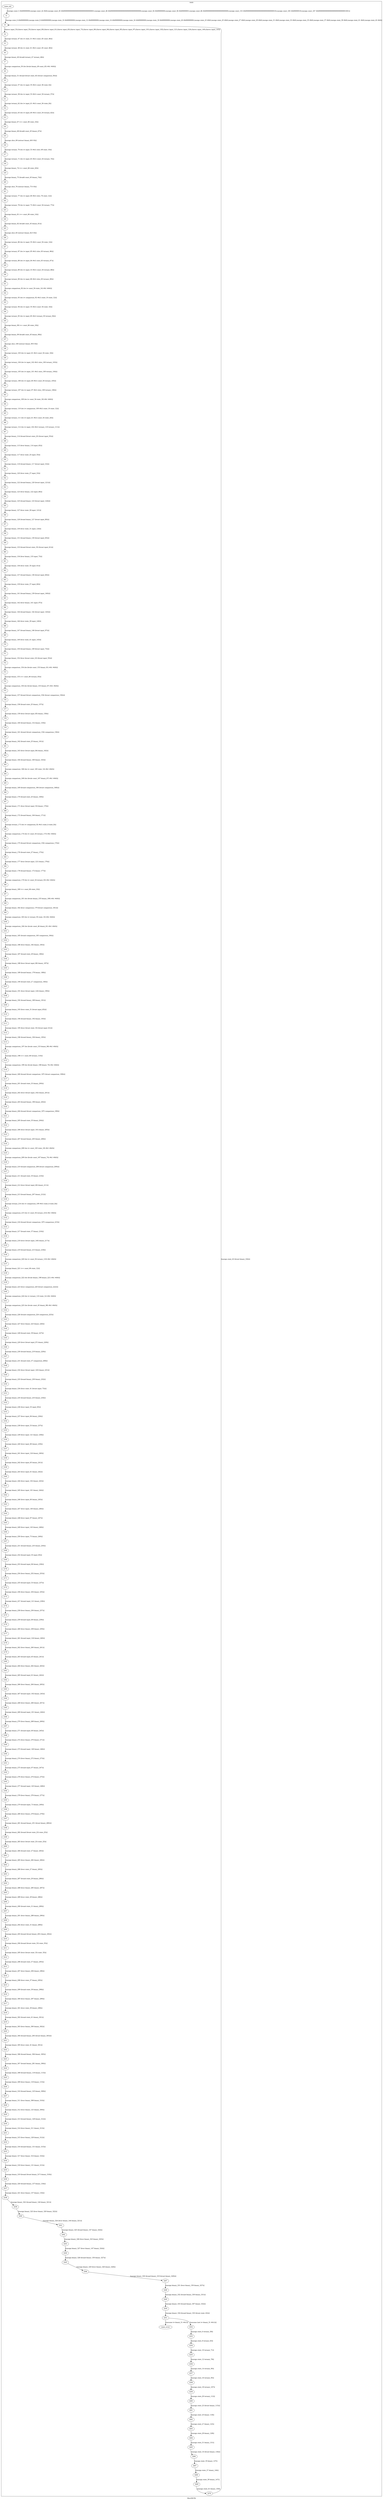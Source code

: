 digraph G {
label="Btor2XCFA";
subgraph cluster_0 {
label="main";
main_init[];
l1[];
l3[];
l4[];
l5[];
l6[];
l7[];
l8[];
l9[];
l10[];
l11[];
l12[];
l13[];
l14[];
l15[];
l16[];
l17[];
l18[];
l19[];
l20[];
l21[];
l22[];
l23[];
l24[];
l25[];
l26[];
l27[];
l28[];
l29[];
l30[];
l31[];
l32[];
l33[];
l34[];
l35[];
l36[];
l37[];
l38[];
l39[];
l40[];
l41[];
l42[];
l43[];
l44[];
l45[];
l46[];
l47[];
l48[];
l49[];
l50[];
l51[];
l52[];
l53[];
l54[];
l55[];
l56[];
l57[];
l58[];
l59[];
l60[];
l61[];
l62[];
l63[];
l64[];
l65[];
l66[];
l67[];
l68[];
l69[];
l70[];
l71[];
l72[];
l73[];
l74[];
l75[];
l76[];
l77[];
l78[];
l79[];
l80[];
l81[];
l82[];
l83[];
l84[];
l85[];
l86[];
l87[];
l88[];
l89[];
l90[];
l91[];
l92[];
l93[];
l94[];
l95[];
l96[];
l97[];
l98[];
l99[];
l100[];
l101[];
l102[];
l103[];
l104[];
l105[];
l106[];
l107[];
l108[];
l109[];
l110[];
l111[];
l112[];
l113[];
l114[];
l115[];
l116[];
l117[];
l118[];
l119[];
l120[];
l121[];
l122[];
l123[];
l124[];
l125[];
l126[];
l127[];
l128[];
l129[];
l130[];
l131[];
l132[];
l133[];
l134[];
l135[];
l136[];
l137[];
l138[];
l139[];
l140[];
l141[];
l142[];
l143[];
l144[];
l145[];
l146[];
l147[];
l148[];
l149[];
l150[];
l151[];
l152[];
l153[];
l154[];
l155[];
l156[];
l157[];
l158[];
l159[];
l160[];
l161[];
l162[];
l163[];
l164[];
l165[];
l166[];
l167[];
l168[];
l169[];
l170[];
l171[];
l172[];
l173[];
l174[];
l175[];
l176[];
l177[];
l178[];
l179[];
l180[];
l181[];
l182[];
l183[];
l184[];
l185[];
l186[];
l187[];
l188[];
l189[];
l190[];
l191[];
l192[];
l193[];
l194[];
l195[];
l196[];
l197[];
l198[];
l199[];
l200[];
l201[];
l202[];
l203[];
l204[];
l205[];
l206[];
l207[];
l208[];
l209[];
l210[];
l211[];
l212[];
l213[];
l214[];
l215[];
l216[];
l217[];
l218[];
l219[];
l220[];
l221[];
l222[];
l223[];
l224[];
l225[];
l226[];
l227[];
l228[];
l229[];
l230[];
l231[];
l232[];
l233[];
l234[];
l235[];
l236[];
l237[];
l238[];
l239[];
l240[];
l241[];
l242[];
l243[];
l244[];
l245[];
l246[];
l247[];
l248[];
l249[];
l250[];
l251[];
main_error[];
l252[];
l253[];
l254[];
l255[];
l256[];
l257[];
l258[];
l259[];
l260[];
l261[];
l262[];
l263[];
l264[];
l265[];
l266[];
l267[];
l268[];
l269[];
l270[];
main_init -> l1 [label="[(assign const_5 #b00000000),(assign const_22 #b0),(assign const_45 #b00000000000000000000000000000001),(assign const_46 #b00000000000000000000000000000000),(assign const_54 #b00000000),(assign const_56 #b00000001),(assign const_66 #b000000000000000000000000),(assign const_153 #b00000000000000000000000000000010),(assign const_165 #b00000010),(assign const_167 #b00000000000000000000000000001001)] "];
l3 -> l4 [label="[(havoc input_53),(havoc input_55),(havoc input_60),(havoc input_61),(havoc input_65),(havoc input_73),(havoc input_80),(havoc input_84),(havoc input_85),(havoc input_97),(havoc input_101),(havoc input_102),(havoc input_121),(havoc input_124),(havoc input_140),(havoc input_143)] "];
l4 -> l5 [label="[(assign ternary_47 (ite (= state_31 #b1) const_45 const_46))] "];
l5 -> l6 [label="[(assign ternary_48 (ite (= state_41 #b1) const_45 const_46))] "];
l6 -> l7 [label="[(assign binary_49 (bvadd ternary_47 ternary_48))] "];
l7 -> l8 [label="[(assign comparison_50 (ite (bvule binary_49 const_45) #b1 #b0))] "];
l8 -> l9 [label="[(assign binary_51 (bvand (bvnot state_43) (bvnot comparison_50)))] "];
l9 -> l10 [label="[(assign ternary_57 (ite (= input_55 #b1) const_56 state_6))] "];
l10 -> l11 [label="[(assign ternary_58 (ite (= input_53 #b1) const_54 ternary_57))] "];
l11 -> l12 [label="[(assign ternary_62 (ite (= input_61 #b1) const_56 state_8))] "];
l12 -> l13 [label="[(assign ternary_63 (ite (= input_60 #b1) const_54 ternary_62))] "];
l13 -> l14 [label="[(assign binary_67 (++ const_66 state_16))] "];
l14 -> l15 [label="[(assign binary_68 (bvadd const_45 binary_67))] "];
l15 -> l16 [label="[(assign slice_69 (extract binary_68 0 8))] "];
l16 -> l17 [label="[(assign ternary_70 (ite (= input_53 #b1) slice_69 state_10))] "];
l17 -> l18 [label="[(assign ternary_71 (ite (= input_65 #b1) const_54 ternary_70))] "];
l18 -> l19 [label="[(assign binary_74 (++ const_66 state_20))] "];
l19 -> l20 [label="[(assign binary_75 (bvadd const_45 binary_74))] "];
l20 -> l21 [label="[(assign slice_76 (extract binary_75 0 8))] "];
l21 -> l22 [label="[(assign ternary_77 (ite (= input_60 #b1) slice_76 state_12))] "];
l22 -> l23 [label="[(assign ternary_78 (ite (= input_73 #b1) const_54 ternary_77))] "];
l23 -> l24 [label="[(assign binary_81 (++ const_66 state_14))] "];
l24 -> l25 [label="[(assign binary_82 (bvadd const_45 binary_81))] "];
l25 -> l26 [label="[(assign slice_83 (extract binary_82 0 8))] "];
l26 -> l27 [label="[(assign ternary_86 (ite (= input_55 #b1) const_54 state_14))] "];
l27 -> l28 [label="[(assign ternary_87 (ite (= input_85 #b1) slice_83 ternary_86))] "];
l28 -> l29 [label="[(assign ternary_88 (ite (= input_84 #b1) slice_83 ternary_87))] "];
l29 -> l30 [label="[(assign ternary_89 (ite (= input_53 #b1) const_54 ternary_88))] "];
l30 -> l31 [label="[(assign ternary_90 (ite (= input_80 #b1) slice_83 ternary_89))] "];
l31 -> l32 [label="[(assign comparison_92 (ite (= const_54 state_14) #b1 #b0))] "];
l32 -> l33 [label="[(assign ternary_93 (ite (= comparison_92 #b1) state_10 state_12))] "];
l33 -> l34 [label="[(assign ternary_94 (ite (= input_55 #b1) const_54 state_16))] "];
l34 -> l35 [label="[(assign ternary_95 (ite (= input_85 #b1) ternary_93 ternary_94))] "];
l35 -> l36 [label="[(assign binary_98 (++ const_66 state_18))] "];
l36 -> l37 [label="[(assign binary_99 (bvadd const_45 binary_98))] "];
l37 -> l38 [label="[(assign slice_100 (extract binary_99 0 8))] "];
l38 -> l39 [label="[(assign ternary_103 (ite (= input_61 #b1) const_54 state_18))] "];
l39 -> l40 [label="[(assign ternary_104 (ite (= input_102 #b1) slice_100 ternary_103))] "];
l40 -> l41 [label="[(assign ternary_105 (ite (= input_101 #b1) slice_100 ternary_104))] "];
l41 -> l42 [label="[(assign ternary_106 (ite (= input_60 #b1) const_54 ternary_105))] "];
l42 -> l43 [label="[(assign ternary_107 (ite (= input_97 #b1) slice_100 ternary_106))] "];
l43 -> l44 [label="[(assign comparison_109 (ite (= const_54 state_18) #b1 #b0))] "];
l44 -> l45 [label="[(assign ternary_110 (ite (= comparison_109 #b1) state_10 state_12))] "];
l45 -> l46 [label="[(assign ternary_111 (ite (= input_61 #b1) const_54 state_20))] "];
l46 -> l47 [label="[(assign ternary_112 (ite (= input_102 #b1) ternary_110 ternary_111))] "];
l47 -> l48 [label="[(assign binary_114 (bvand (bvnot state_23) (bvnot input_55)))] "];
l48 -> l49 [label="[(assign binary_115 (bvor binary_114 input_65))] "];
l49 -> l50 [label="[(assign binary_117 (bvor state_25 input_55))] "];
l50 -> l51 [label="[(assign binary_118 (bvand binary_117 (bvnot input_53)))] "];
l51 -> l52 [label="[(assign binary_120 (bvor state_27 input_53))] "];
l52 -> l53 [label="[(assign binary_122 (bvand binary_120 (bvnot input_121)))] "];
l53 -> l54 [label="[(assign binary_123 (bvor binary_122 input_80))] "];
l54 -> l55 [label="[(assign binary_125 (bvand binary_123 (bvnot input_124)))] "];
l55 -> l56 [label="[(assign binary_127 (bvor state_29 input_121))] "];
l56 -> l57 [label="[(assign binary_128 (bvand binary_127 (bvnot input_80)))] "];
l57 -> l58 [label="[(assign binary_130 (bvor state_31 input_124))] "];
l58 -> l59 [label="[(assign binary_131 (bvand binary_130 (bvnot input_65)))] "];
l59 -> l60 [label="[(assign binary_133 (bvand (bvnot state_33) (bvnot input_61)))] "];
l60 -> l61 [label="[(assign binary_134 (bvor binary_133 input_73))] "];
l61 -> l62 [label="[(assign binary_136 (bvor state_35 input_61))] "];
l62 -> l63 [label="[(assign binary_137 (bvand binary_136 (bvnot input_60)))] "];
l63 -> l64 [label="[(assign binary_139 (bvor state_37 input_60))] "];
l64 -> l65 [label="[(assign binary_141 (bvand binary_139 (bvnot input_140)))] "];
l65 -> l66 [label="[(assign binary_142 (bvor binary_141 input_97))] "];
l66 -> l67 [label="[(assign binary_144 (bvand binary_142 (bvnot input_143)))] "];
l67 -> l68 [label="[(assign binary_146 (bvor state_39 input_140))] "];
l68 -> l69 [label="[(assign binary_147 (bvand binary_146 (bvnot input_97)))] "];
l69 -> l70 [label="[(assign binary_149 (bvor state_41 input_143))] "];
l70 -> l71 [label="[(assign binary_150 (bvand binary_149 (bvnot input_73)))] "];
l71 -> l72 [label="[(assign binary_152 (bvor (bvnot state_23) (bvnot input_55)))] "];
l72 -> l73 [label="[(assign comparison_154 (ite (bvule const_153 binary_81) #b1 #b0))] "];
l73 -> l74 [label="[(assign binary_155 (++ const_66 ternary_93))] "];
l74 -> l75 [label="[(assign comparison_156 (ite (bvule binary_155 binary_67) #b1 #b0))] "];
l75 -> l76 [label="[(assign binary_157 (bvand (bvnot comparison_154) (bvnot comparison_156)))] "];
l76 -> l77 [label="[(assign binary_158 (bvand state_25 binary_157))] "];
l77 -> l78 [label="[(assign binary_159 (bvor (bvnot input_85) binary_158))] "];
l78 -> l79 [label="[(assign binary_160 (bvand binary_152 binary_159))] "];
l79 -> l80 [label="[(assign binary_161 (bvand (bvnot comparison_154) comparison_156))] "];
l80 -> l81 [label="[(assign binary_162 (bvand state_25 binary_161))] "];
l81 -> l82 [label="[(assign binary_163 (bvor (bvnot input_84) binary_162))] "];
l82 -> l83 [label="[(assign binary_164 (bvand binary_160 binary_163))] "];
l83 -> l84 [label="[(assign comparison_166 (ite (= const_165 state_14) #b1 #b0))] "];
l84 -> l85 [label="[(assign comparison_168 (ite (bvule const_167 binary_67) #b1 #b0))] "];
l85 -> l86 [label="[(assign binary_169 (bvand comparison_166 (bvnot comparison_168)))] "];
l86 -> l87 [label="[(assign binary_170 (bvand state_25 binary_169))] "];
l87 -> l88 [label="[(assign binary_171 (bvor (bvnot input_53) binary_170))] "];
l88 -> l89 [label="[(assign binary_172 (bvand binary_164 binary_171))] "];
l89 -> l90 [label="[(assign ternary_173 (ite (= comparison_92 #b1) state_6 state_8))] "];
l90 -> l91 [label="[(assign comparison_174 (ite (= const_54 ternary_173) #b1 #b0))] "];
l91 -> l92 [label="[(assign binary_175 (bvand (bvnot comparison_154) comparison_174))] "];
l92 -> l93 [label="[(assign binary_176 (bvand state_27 binary_175))] "];
l93 -> l94 [label="[(assign binary_177 (bvor (bvnot input_121) binary_176))] "];
l94 -> l95 [label="[(assign binary_178 (bvand binary_172 binary_177))] "];
l95 -> l96 [label="[(assign comparison_179 (ite (= const_54 ternary_93) #b1 #b0))] "];
l96 -> l97 [label="[(assign binary_180 (++ const_66 state_10))] "];
l97 -> l98 [label="[(assign comparison_181 (ite (bvule binary_155 binary_180) #b1 #b0))] "];
l98 -> l99 [label="[(assign binary_182 (bvor comparison_179 (bvnot comparison_181)))] "];
l99 -> l100 [label="[(assign comparison_183 (ite (= ternary_93 state_10) #b1 #b0))] "];
l100 -> l101 [label="[(assign comparison_184 (ite (bvule const_46 binary_81) #b1 #b0))] "];
l101 -> l102 [label="[(assign binary_185 (bvand comparison_183 comparison_184))] "];
l102 -> l103 [label="[(assign binary_186 (bvor binary_182 binary_185))] "];
l103 -> l104 [label="[(assign binary_187 (bvand state_29 binary_186))] "];
l104 -> l105 [label="[(assign binary_188 (bvor (bvnot input_80) binary_187))] "];
l105 -> l106 [label="[(assign binary_189 (bvand binary_178 binary_188))] "];
l106 -> l107 [label="[(assign binary_190 (bvand state_27 comparison_166))] "];
l107 -> l108 [label="[(assign binary_191 (bvor (bvnot input_124) binary_190))] "];
l108 -> l109 [label="[(assign binary_192 (bvand binary_189 binary_191))] "];
l109 -> l110 [label="[(assign binary_193 (bvor state_31 (bvnot input_65)))] "];
l110 -> l111 [label="[(assign binary_194 (bvand binary_192 binary_193))] "];
l111 -> l112 [label="[(assign binary_195 (bvor (bvnot state_33) (bvnot input_61)))] "];
l112 -> l113 [label="[(assign binary_196 (bvand binary_194 binary_195))] "];
l113 -> l114 [label="[(assign comparison_197 (ite (bvule const_153 binary_98) #b1 #b0))] "];
l114 -> l115 [label="[(assign binary_198 (++ const_66 ternary_110))] "];
l115 -> l116 [label="[(assign comparison_199 (ite (bvule binary_198 binary_74) #b1 #b0))] "];
l116 -> l117 [label="[(assign binary_200 (bvand (bvnot comparison_197) (bvnot comparison_199)))] "];
l117 -> l118 [label="[(assign binary_201 (bvand state_35 binary_200))] "];
l118 -> l119 [label="[(assign binary_202 (bvor (bvnot input_102) binary_201))] "];
l119 -> l120 [label="[(assign binary_203 (bvand binary_196 binary_202))] "];
l120 -> l121 [label="[(assign binary_204 (bvand (bvnot comparison_197) comparison_199))] "];
l121 -> l122 [label="[(assign binary_205 (bvand state_35 binary_204))] "];
l122 -> l123 [label="[(assign binary_206 (bvor (bvnot input_101) binary_205))] "];
l123 -> l124 [label="[(assign binary_207 (bvand binary_203 binary_206))] "];
l124 -> l125 [label="[(assign comparison_208 (ite (= const_165 state_18) #b1 #b0))] "];
l125 -> l126 [label="[(assign comparison_209 (ite (bvule const_167 binary_74) #b1 #b0))] "];
l126 -> l127 [label="[(assign binary_210 (bvand comparison_208 (bvnot comparison_209)))] "];
l127 -> l128 [label="[(assign binary_211 (bvand state_35 binary_210))] "];
l128 -> l129 [label="[(assign binary_212 (bvor (bvnot input_60) binary_211))] "];
l129 -> l130 [label="[(assign binary_213 (bvand binary_207 binary_212))] "];
l130 -> l131 [label="[(assign ternary_214 (ite (= comparison_109 #b1) state_6 state_8))] "];
l131 -> l132 [label="[(assign comparison_215 (ite (= const_54 ternary_214) #b1 #b0))] "];
l132 -> l133 [label="[(assign binary_216 (bvand (bvnot comparison_197) comparison_215))] "];
l133 -> l134 [label="[(assign binary_217 (bvand state_37 binary_216))] "];
l134 -> l135 [label="[(assign binary_218 (bvor (bvnot input_140) binary_217))] "];
l135 -> l136 [label="[(assign binary_219 (bvand binary_213 binary_218))] "];
l136 -> l137 [label="[(assign comparison_220 (ite (= const_54 ternary_110) #b1 #b0))] "];
l137 -> l138 [label="[(assign binary_221 (++ const_66 state_12))] "];
l138 -> l139 [label="[(assign comparison_222 (ite (bvule binary_198 binary_221) #b1 #b0))] "];
l139 -> l140 [label="[(assign binary_223 (bvor comparison_220 (bvnot comparison_222)))] "];
l140 -> l141 [label="[(assign comparison_224 (ite (= ternary_110 state_12) #b1 #b0))] "];
l141 -> l142 [label="[(assign comparison_225 (ite (bvule const_45 binary_98) #b1 #b0))] "];
l142 -> l143 [label="[(assign binary_226 (bvand comparison_224 comparison_225))] "];
l143 -> l144 [label="[(assign binary_227 (bvor binary_223 binary_226))] "];
l144 -> l145 [label="[(assign binary_228 (bvand state_39 binary_227))] "];
l145 -> l146 [label="[(assign binary_229 (bvor (bvnot input_97) binary_228))] "];
l146 -> l147 [label="[(assign binary_230 (bvand binary_219 binary_229))] "];
l147 -> l148 [label="[(assign binary_231 (bvand state_37 comparison_208))] "];
l148 -> l149 [label="[(assign binary_232 (bvor (bvnot input_143) binary_231))] "];
l149 -> l150 [label="[(assign binary_233 (bvand binary_230 binary_232))] "];
l150 -> l151 [label="[(assign binary_234 (bvor state_41 (bvnot input_73)))] "];
l151 -> l152 [label="[(assign binary_235 (bvand binary_233 binary_234))] "];
l152 -> l153 [label="[(assign binary_236 (bvor input_55 input_85))] "];
l153 -> l154 [label="[(assign binary_237 (bvor input_84 binary_236))] "];
l154 -> l155 [label="[(assign binary_238 (bvor input_53 binary_237))] "];
l155 -> l156 [label="[(assign binary_239 (bvor input_121 binary_238))] "];
l156 -> l157 [label="[(assign binary_240 (bvor input_80 binary_239))] "];
l157 -> l158 [label="[(assign binary_241 (bvor input_124 binary_240))] "];
l158 -> l159 [label="[(assign binary_242 (bvor input_65 binary_241))] "];
l159 -> l160 [label="[(assign binary_243 (bvor input_61 binary_242))] "];
l160 -> l161 [label="[(assign binary_244 (bvor input_102 binary_243))] "];
l161 -> l162 [label="[(assign binary_245 (bvor input_101 binary_244))] "];
l162 -> l163 [label="[(assign binary_246 (bvor input_60 binary_245))] "];
l163 -> l164 [label="[(assign binary_247 (bvor input_140 binary_246))] "];
l164 -> l165 [label="[(assign binary_248 (bvor input_97 binary_247))] "];
l165 -> l166 [label="[(assign binary_249 (bvor input_143 binary_248))] "];
l166 -> l167 [label="[(assign binary_250 (bvor input_73 binary_249))] "];
l167 -> l168 [label="[(assign binary_251 (bvand binary_235 binary_250))] "];
l168 -> l169 [label="[(assign binary_252 (bvand input_55 input_85))] "];
l169 -> l170 [label="[(assign binary_253 (bvand input_84 binary_236))] "];
l170 -> l171 [label="[(assign binary_254 (bvor binary_252 binary_253))] "];
l171 -> l172 [label="[(assign binary_255 (bvand input_53 binary_237))] "];
l172 -> l173 [label="[(assign binary_256 (bvor binary_254 binary_255))] "];
l173 -> l174 [label="[(assign binary_257 (bvand input_121 binary_238))] "];
l174 -> l175 [label="[(assign binary_258 (bvor binary_256 binary_257))] "];
l175 -> l176 [label="[(assign binary_259 (bvand input_80 binary_239))] "];
l176 -> l177 [label="[(assign binary_260 (bvor binary_258 binary_259))] "];
l177 -> l178 [label="[(assign binary_261 (bvand input_124 binary_240))] "];
l178 -> l179 [label="[(assign binary_262 (bvor binary_260 binary_261))] "];
l179 -> l180 [label="[(assign binary_263 (bvand input_65 binary_241))] "];
l180 -> l181 [label="[(assign binary_264 (bvor binary_262 binary_263))] "];
l181 -> l182 [label="[(assign binary_265 (bvand input_61 binary_242))] "];
l182 -> l183 [label="[(assign binary_266 (bvor binary_264 binary_265))] "];
l183 -> l184 [label="[(assign binary_267 (bvand input_102 binary_243))] "];
l184 -> l185 [label="[(assign binary_268 (bvor binary_266 binary_267))] "];
l185 -> l186 [label="[(assign binary_269 (bvand input_101 binary_244))] "];
l186 -> l187 [label="[(assign binary_270 (bvor binary_268 binary_269))] "];
l187 -> l188 [label="[(assign binary_271 (bvand input_60 binary_245))] "];
l188 -> l189 [label="[(assign binary_272 (bvor binary_270 binary_271))] "];
l189 -> l190 [label="[(assign binary_273 (bvand input_140 binary_246))] "];
l190 -> l191 [label="[(assign binary_274 (bvor binary_272 binary_273))] "];
l191 -> l192 [label="[(assign binary_275 (bvand input_97 binary_247))] "];
l192 -> l193 [label="[(assign binary_276 (bvor binary_274 binary_275))] "];
l193 -> l194 [label="[(assign binary_277 (bvand input_143 binary_248))] "];
l194 -> l195 [label="[(assign binary_278 (bvor binary_276 binary_277))] "];
l195 -> l196 [label="[(assign binary_279 (bvand input_73 binary_249))] "];
l196 -> l197 [label="[(assign binary_280 (bvor binary_278 binary_279))] "];
l197 -> l198 [label="[(assign binary_281 (bvand binary_251 (bvnot binary_280)))] "];
l198 -> l199 [label="[(assign binary_282 (bvand (bvnot state_23) state_25))] "];
l199 -> l200 [label="[(assign binary_283 (bvor (bvnot state_23) state_25))] "];
l200 -> l201 [label="[(assign binary_284 (bvand state_27 binary_283))] "];
l201 -> l202 [label="[(assign binary_285 (bvor binary_282 binary_284))] "];
l202 -> l203 [label="[(assign binary_286 (bvor state_27 binary_283))] "];
l203 -> l204 [label="[(assign binary_287 (bvand state_29 binary_286))] "];
l204 -> l205 [label="[(assign binary_288 (bvor binary_285 binary_287))] "];
l205 -> l206 [label="[(assign binary_289 (bvor state_29 binary_286))] "];
l206 -> l207 [label="[(assign binary_290 (bvand state_31 binary_289))] "];
l207 -> l208 [label="[(assign binary_291 (bvor binary_288 binary_290))] "];
l208 -> l209 [label="[(assign binary_292 (bvor state_31 binary_289))] "];
l209 -> l210 [label="[(assign binary_293 (bvand (bvnot binary_291) binary_292))] "];
l210 -> l211 [label="[(assign binary_294 (bvand (bvnot state_33) state_35))] "];
l211 -> l212 [label="[(assign binary_295 (bvor (bvnot state_33) state_35))] "];
l212 -> l213 [label="[(assign binary_296 (bvand state_37 binary_295))] "];
l213 -> l214 [label="[(assign binary_297 (bvor binary_294 binary_296))] "];
l214 -> l215 [label="[(assign binary_298 (bvor state_37 binary_295))] "];
l215 -> l216 [label="[(assign binary_299 (bvand state_39 binary_298))] "];
l216 -> l217 [label="[(assign binary_300 (bvor binary_297 binary_299))] "];
l217 -> l218 [label="[(assign binary_301 (bvor state_39 binary_298))] "];
l218 -> l219 [label="[(assign binary_302 (bvand state_41 binary_301))] "];
l219 -> l220 [label="[(assign binary_303 (bvor binary_300 binary_302))] "];
l220 -> l221 [label="[(assign binary_304 (bvand binary_293 (bvnot binary_303)))] "];
l221 -> l222 [label="[(assign binary_305 (bvor state_41 binary_301))] "];
l222 -> l223 [label="[(assign binary_306 (bvand binary_304 binary_305))] "];
l223 -> l224 [label="[(assign binary_307 (bvand binary_281 binary_306))] "];
l224 -> l225 [label="[(assign binary_308 (bvand binary_118 binary_115))] "];
l225 -> l226 [label="[(assign binary_309 (bvor binary_118 binary_115))] "];
l226 -> l227 [label="[(assign binary_310 (bvand binary_125 binary_309))] "];
l227 -> l228 [label="[(assign binary_311 (bvor binary_308 binary_310))] "];
l228 -> l229 [label="[(assign binary_312 (bvor binary_125 binary_309))] "];
l229 -> l230 [label="[(assign binary_313 (bvand binary_128 binary_312))] "];
l230 -> l231 [label="[(assign binary_314 (bvor binary_311 binary_313))] "];
l231 -> l232 [label="[(assign binary_315 (bvor binary_128 binary_312))] "];
l232 -> l233 [label="[(assign binary_316 (bvand binary_131 binary_315))] "];
l233 -> l234 [label="[(assign binary_317 (bvor binary_314 binary_316))] "];
l234 -> l235 [label="[(assign binary_318 (bvor binary_131 binary_315))] "];
l235 -> l236 [label="[(assign binary_319 (bvand (bvnot binary_317) binary_318))] "];
l236 -> l237 [label="[(assign binary_320 (bvand binary_137 binary_134))] "];
l237 -> l238 [label="[(assign binary_321 (bvor binary_137 binary_134))] "];
l238 -> l239 [label="[(assign binary_322 (bvand binary_144 binary_321))] "];
l239 -> l240 [label="[(assign binary_323 (bvor binary_320 binary_322))] "];
l240 -> l241 [label="[(assign binary_324 (bvor binary_144 binary_321))] "];
l241 -> l242 [label="[(assign binary_325 (bvand binary_147 binary_324))] "];
l242 -> l243 [label="[(assign binary_326 (bvor binary_323 binary_325))] "];
l243 -> l244 [label="[(assign binary_327 (bvor binary_147 binary_324))] "];
l244 -> l245 [label="[(assign binary_328 (bvand binary_150 binary_327))] "];
l245 -> l246 [label="[(assign binary_329 (bvor binary_326 binary_328))] "];
l246 -> l247 [label="[(assign binary_330 (bvand binary_319 (bvnot binary_329)))] "];
l247 -> l248 [label="[(assign binary_331 (bvor binary_150 binary_327))] "];
l248 -> l249 [label="[(assign binary_332 (bvand binary_330 binary_331))] "];
l249 -> l250 [label="[(assign binary_333 (bvand binary_307 binary_332))] "];
l250 -> l251 [label="[(assign binary_334 (bvand binary_333 (bvnot state_43)))] "];
l251 -> main_error [label="[(assume (= binary_51 #b1))] "];
l251 -> l252 [label="[(assume (not (= binary_51 #b1)))] "];
l252 -> l253 [label="[(assign state_6 ternary_58)] "];
l253 -> l254 [label="[(assign state_8 ternary_63)] "];
l254 -> l255 [label="[(assign state_10 ternary_71)] "];
l255 -> l256 [label="[(assign state_12 ternary_78)] "];
l256 -> l257 [label="[(assign state_14 ternary_90)] "];
l257 -> l258 [label="[(assign state_16 ternary_95)] "];
l258 -> l259 [label="[(assign state_18 ternary_107)] "];
l259 -> l260 [label="[(assign state_20 ternary_112)] "];
l260 -> l261 [label="[(assign state_23 (bvnot binary_115))] "];
l261 -> l262 [label="[(assign state_25 binary_118)] "];
l262 -> l263 [label="[(assign state_27 binary_125)] "];
l263 -> l264 [label="[(assign state_29 binary_128)] "];
l264 -> l265 [label="[(assign state_31 binary_131)] "];
l265 -> l266 [label="[(assign state_33 (bvnot binary_134))] "];
l266 -> l267 [label="[(assign state_35 binary_137)] "];
l267 -> l268 [label="[(assign state_37 binary_144)] "];
l268 -> l269 [label="[(assign state_39 binary_147)] "];
l269 -> l270 [label="[(assign state_41 binary_150)] "];
l270 -> l3 [label="[(assign state_43 (bvnot binary_334))] "];
l1 -> l3 [label="[(assign state_6 #b00000000),(assign state_8 #b00000000),(assign state_10 #b00000000),(assign state_12 #b00000000),(assign state_14 #b00000000),(assign state_16 #b00000000),(assign state_18 #b00000000),(assign state_20 #b00000000),(assign state_23 #b0),(assign state_25 #b0),(assign state_27 #b0),(assign state_29 #b0),(assign state_31 #b0),(assign state_33 #b0),(assign state_35 #b0),(assign state_37 #b0),(assign state_39 #b0),(assign state_41 #b0),(assign state_43 #b0)] "];

}
}
